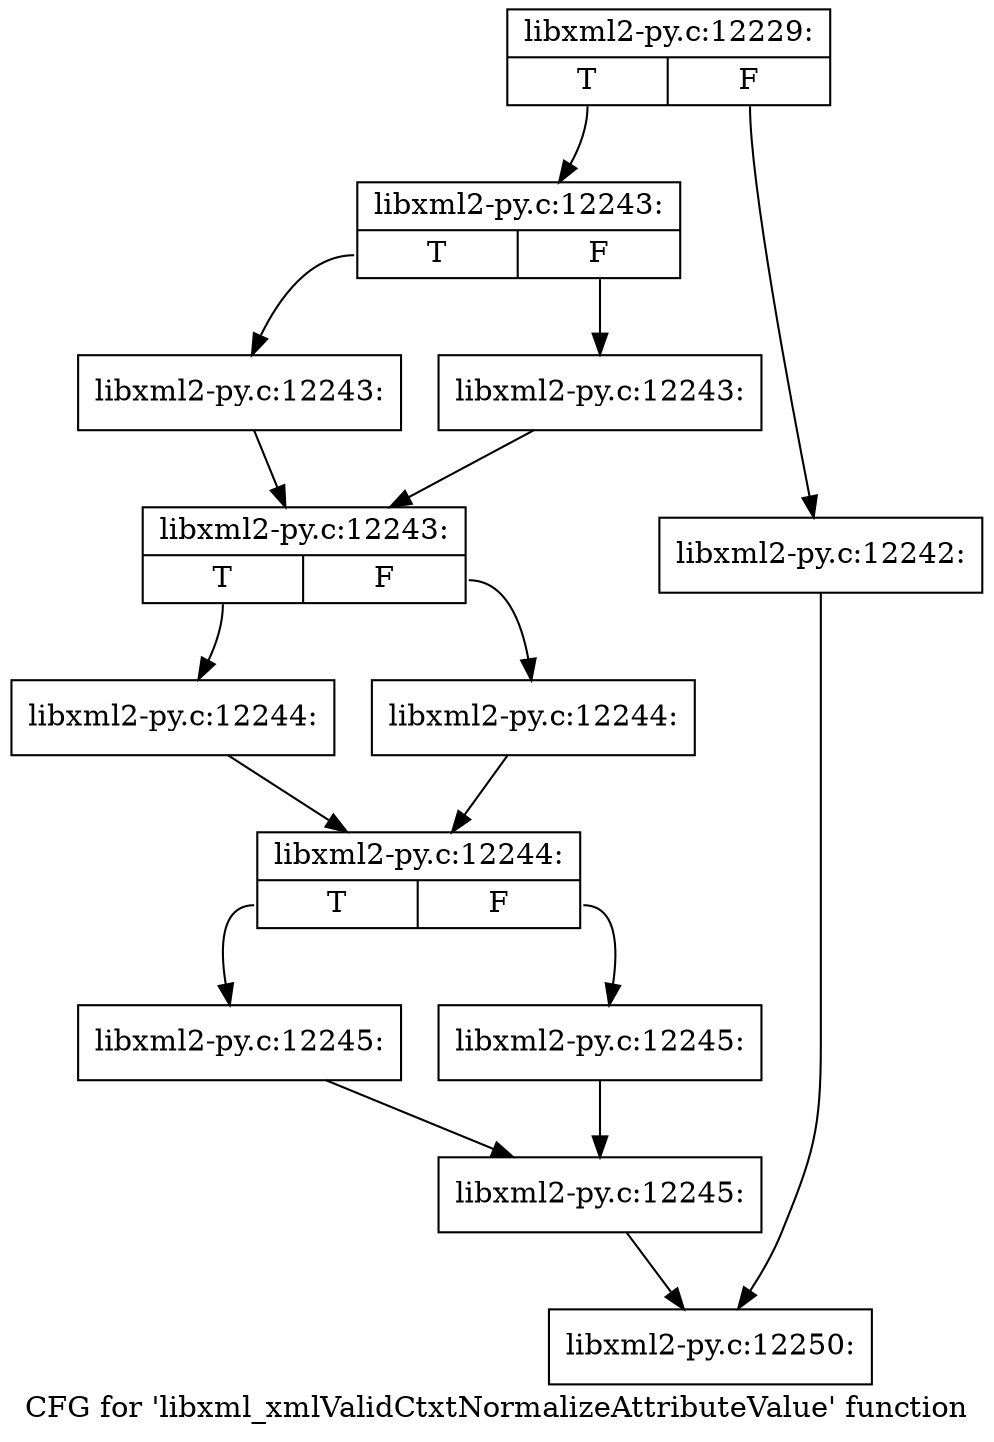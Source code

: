 digraph "CFG for 'libxml_xmlValidCtxtNormalizeAttributeValue' function" {
	label="CFG for 'libxml_xmlValidCtxtNormalizeAttributeValue' function";

	Node0x4700e00 [shape=record,label="{libxml2-py.c:12229:|{<s0>T|<s1>F}}"];
	Node0x4700e00:s0 -> Node0x4703270;
	Node0x4700e00:s1 -> Node0x4703220;
	Node0x4703220 [shape=record,label="{libxml2-py.c:12242:}"];
	Node0x4703220 -> Node0x4701080;
	Node0x4703270 [shape=record,label="{libxml2-py.c:12243:|{<s0>T|<s1>F}}"];
	Node0x4703270:s0 -> Node0x4703dc0;
	Node0x4703270:s1 -> Node0x4703e10;
	Node0x4703dc0 [shape=record,label="{libxml2-py.c:12243:}"];
	Node0x4703dc0 -> Node0x4703e60;
	Node0x4703e10 [shape=record,label="{libxml2-py.c:12243:}"];
	Node0x4703e10 -> Node0x4703e60;
	Node0x4703e60 [shape=record,label="{libxml2-py.c:12243:|{<s0>T|<s1>F}}"];
	Node0x4703e60:s0 -> Node0x4704ca0;
	Node0x4703e60:s1 -> Node0x4704cf0;
	Node0x4704ca0 [shape=record,label="{libxml2-py.c:12244:}"];
	Node0x4704ca0 -> Node0x4704d40;
	Node0x4704cf0 [shape=record,label="{libxml2-py.c:12244:}"];
	Node0x4704cf0 -> Node0x4704d40;
	Node0x4704d40 [shape=record,label="{libxml2-py.c:12244:|{<s0>T|<s1>F}}"];
	Node0x4704d40:s0 -> Node0x47053d0;
	Node0x4704d40:s1 -> Node0x4705420;
	Node0x47053d0 [shape=record,label="{libxml2-py.c:12245:}"];
	Node0x47053d0 -> Node0x4705470;
	Node0x4705420 [shape=record,label="{libxml2-py.c:12245:}"];
	Node0x4705420 -> Node0x4705470;
	Node0x4705470 [shape=record,label="{libxml2-py.c:12245:}"];
	Node0x4705470 -> Node0x4701080;
	Node0x4701080 [shape=record,label="{libxml2-py.c:12250:}"];
}
